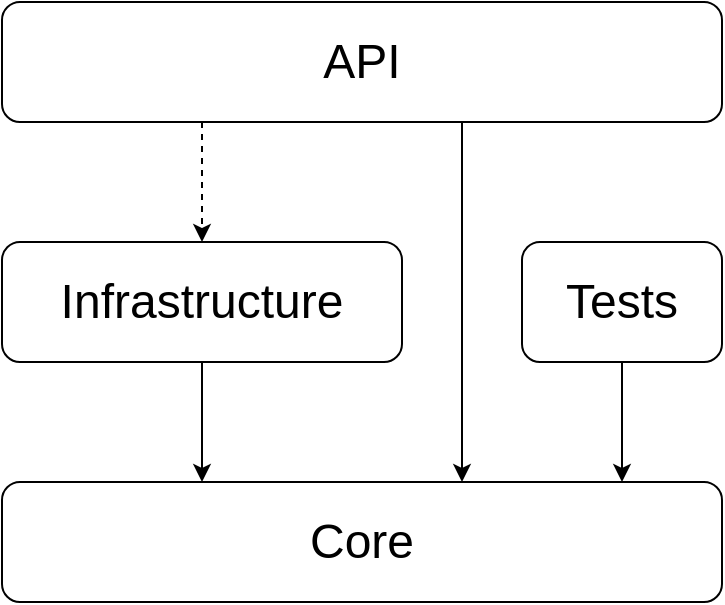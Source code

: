 <mxfile version="12.2.6" type="github" pages="1"><diagram id="paCnKhKYPX4vIynEVIa1" name="Page-1"><mxGraphModel dx="1408" dy="767" grid="1" gridSize="10" guides="1" tooltips="1" connect="1" arrows="1" fold="1" page="1" pageScale="1" pageWidth="850" pageHeight="1100" math="0" shadow="0"><root><mxCell id="0"/><mxCell id="1" parent="0"/><mxCell id="R3mYGmln1PSw-q13NzlK-3" value="" style="edgeStyle=orthogonalEdgeStyle;rounded=0;orthogonalLoop=1;jettySize=auto;html=1;fontSize=24;" edge="1" parent="1" source="R3mYGmln1PSw-q13NzlK-1" target="R3mYGmln1PSw-q13NzlK-2"><mxGeometry relative="1" as="geometry"><Array as="points"><mxPoint x="470" y="170"/><mxPoint x="470" y="170"/></Array></mxGeometry></mxCell><mxCell id="R3mYGmln1PSw-q13NzlK-7" style="edgeStyle=orthogonalEdgeStyle;rounded=0;orthogonalLoop=1;jettySize=auto;html=1;fontSize=24;dashed=1;" edge="1" parent="1" source="R3mYGmln1PSw-q13NzlK-1" target="R3mYGmln1PSw-q13NzlK-6"><mxGeometry relative="1" as="geometry"><Array as="points"><mxPoint x="340" y="140"/><mxPoint x="340" y="140"/></Array></mxGeometry></mxCell><mxCell id="R3mYGmln1PSw-q13NzlK-1" value="&lt;div style=&quot;font-size: 24px;&quot;&gt;API&lt;/div&gt;" style="rounded=1;whiteSpace=wrap;html=1;fontSize=24;" vertex="1" parent="1"><mxGeometry x="240" y="50" width="360" height="60" as="geometry"/></mxCell><mxCell id="R3mYGmln1PSw-q13NzlK-9" style="edgeStyle=orthogonalEdgeStyle;rounded=0;orthogonalLoop=1;jettySize=auto;html=1;fontSize=24;" edge="1" parent="1" source="R3mYGmln1PSw-q13NzlK-4" target="R3mYGmln1PSw-q13NzlK-2"><mxGeometry relative="1" as="geometry"><Array as="points"><mxPoint x="550" y="270"/><mxPoint x="550" y="270"/></Array></mxGeometry></mxCell><mxCell id="R3mYGmln1PSw-q13NzlK-4" value="Tests" style="rounded=1;whiteSpace=wrap;html=1;fontSize=24;" vertex="1" parent="1"><mxGeometry x="500" y="170" width="100" height="60" as="geometry"/></mxCell><mxCell id="R3mYGmln1PSw-q13NzlK-2" value="Core" style="rounded=1;whiteSpace=wrap;html=1;fontSize=24;" vertex="1" parent="1"><mxGeometry x="240" y="290" width="360" height="60" as="geometry"/></mxCell><mxCell id="R3mYGmln1PSw-q13NzlK-8" style="edgeStyle=orthogonalEdgeStyle;rounded=0;orthogonalLoop=1;jettySize=auto;html=1;fontSize=24;" edge="1" parent="1" source="R3mYGmln1PSw-q13NzlK-6" target="R3mYGmln1PSw-q13NzlK-2"><mxGeometry relative="1" as="geometry"><Array as="points"><mxPoint x="340" y="260"/><mxPoint x="340" y="260"/></Array></mxGeometry></mxCell><mxCell id="R3mYGmln1PSw-q13NzlK-6" value="Infrastructure" style="rounded=1;whiteSpace=wrap;html=1;fontSize=24;" vertex="1" parent="1"><mxGeometry x="240" y="170" width="200" height="60" as="geometry"/></mxCell></root></mxGraphModel></diagram></mxfile>